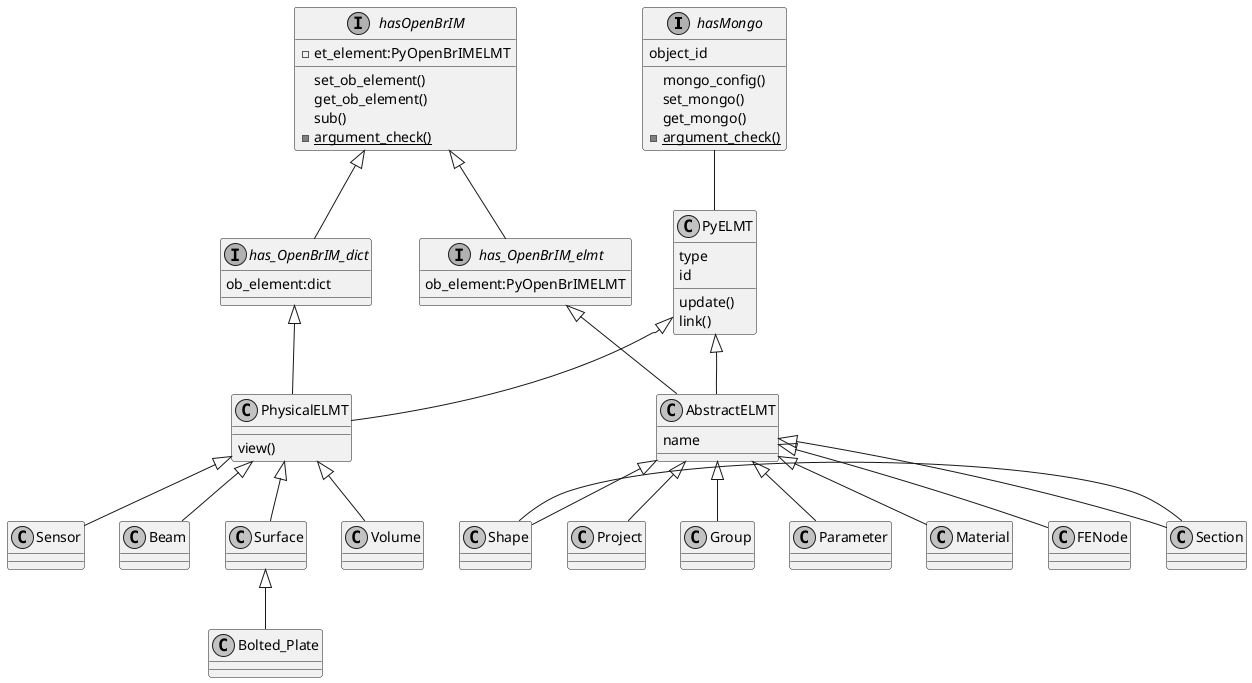 @startuml

top to bottom direction
' left to right direction

skinparam shadowing false
skinparam monochrome true

skinparam class {

    ' BackgroundColor White
    ' ArrowColor Black
    ' BorderColor Black
}

Interface hasMongo{
    object_id
    mongo_config()
    set_mongo()
    get_mongo()
    - {static} argument_check()
}

hasMongo -down- PyELMT



class PyELMT{
    type
    id
    update()
    link()
}

class AbstractELMT{
    name
}

class PhysicalELMT{
    view()
}

' hide PhysicalELMT circle

Interface hasOpenBrIM{
    - et_element:PyOpenBrIMELMT
    set_ob_element()
    get_ob_element()
    sub()
    - {static} argument_check()
}

Interface has_OpenBrIM_elmt{
    ob_element:PyOpenBrIMELMT
}

Interface has_OpenBrIM_dict{
    ob_element:dict
}

'together {
'    class PyELMT
'    ' class AbstractELMT
'    ' class PhysicalELMT
'    Interface hasMongo
'    Interface hasOpenBrIM
'}

PyELMT <|-- AbstractELMT
PyELMT <|-- PhysicalELMT
has_OpenBrIM_elmt <|-- AbstractELMT
has_OpenBrIM_dict <|-- PhysicalELMT

hasOpenBrIM <|-- has_OpenBrIM_elmt
hasOpenBrIM <|-- has_OpenBrIM_dict

class Project
class Group
class Parameter
class Shape
class Section
class Material
class FENode

together {
    class Project
    class Group
}

AbstractELMT <|-- Project
AbstractELMT <|-- Group
AbstractELMT <|-- Parameter
AbstractELMT <|-- Shape
AbstractELMT <|-- Section
AbstractELMT <|-- Material
AbstractELMT <|-- FENode
Shape -right- Section
' Material -- Section

class Beam
class Surface
class Bolted_Plate
class Volume
class Sensor

PhysicalELMT <|-- Beam
PhysicalELMT <|-- Surface
Surface <|-- Bolted_Plate
PhysicalELMT <|-- Volume
PhysicalELMT <|-- Sensor

' Beam -- Section
' Beam -- Material

@enduml
